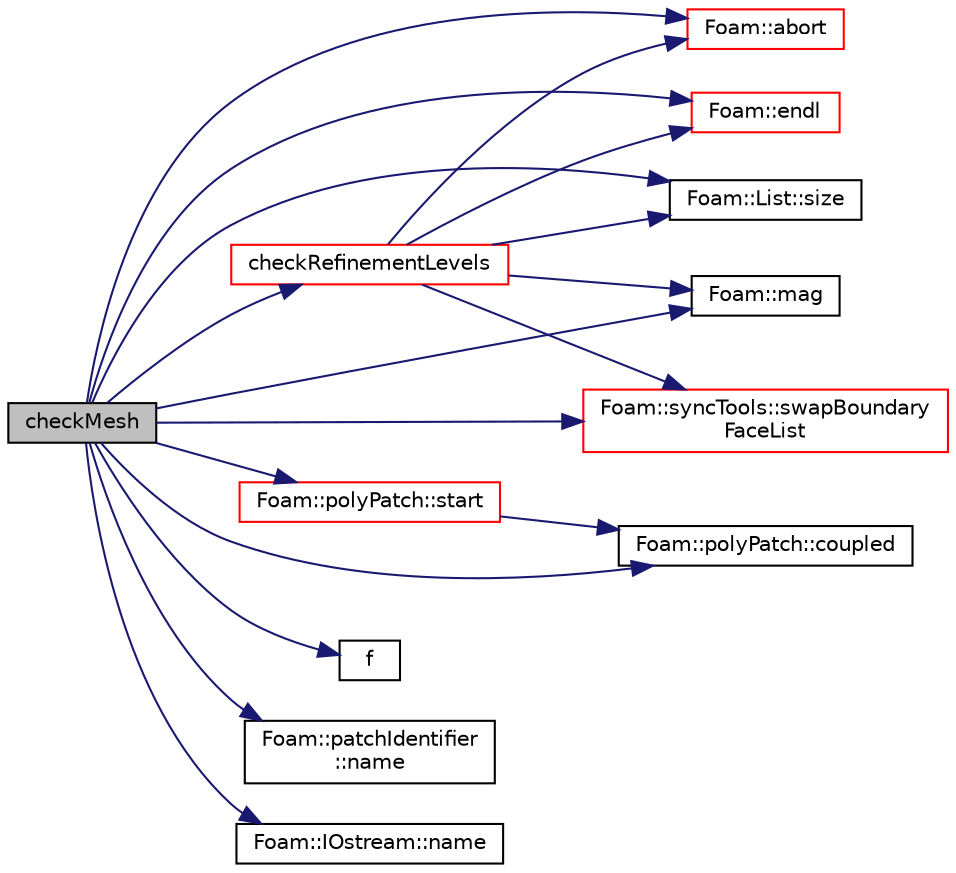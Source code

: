 digraph "checkMesh"
{
  bgcolor="transparent";
  edge [fontname="Helvetica",fontsize="10",labelfontname="Helvetica",labelfontsize="10"];
  node [fontname="Helvetica",fontsize="10",shape=record];
  rankdir="LR";
  Node5492 [label="checkMesh",height=0.2,width=0.4,color="black", fillcolor="grey75", style="filled", fontcolor="black"];
  Node5492 -> Node5493 [color="midnightblue",fontsize="10",style="solid",fontname="Helvetica"];
  Node5493 [label="Foam::abort",height=0.2,width=0.4,color="red",URL="$a21851.html#a447107a607d03e417307c203fa5fb44b"];
  Node5492 -> Node5538 [color="midnightblue",fontsize="10",style="solid",fontname="Helvetica"];
  Node5538 [label="checkRefinementLevels",height=0.2,width=0.4,color="red",URL="$a22413.html#a02570ed86624586145fa5b8bb20a2d12",tooltip="Debug: Check 2:1 consistency across faces. "];
  Node5538 -> Node5500 [color="midnightblue",fontsize="10",style="solid",fontname="Helvetica"];
  Node5500 [label="Foam::endl",height=0.2,width=0.4,color="red",URL="$a21851.html#a2db8fe02a0d3909e9351bb4275b23ce4",tooltip="Add newline and flush stream. "];
  Node5538 -> Node5539 [color="midnightblue",fontsize="10",style="solid",fontname="Helvetica"];
  Node5539 [label="Foam::List::size",height=0.2,width=0.4,color="black",URL="$a26833.html#a8a5f6fa29bd4b500caf186f60245b384",tooltip="Override size to be inconsistent with allocated storage. "];
  Node5538 -> Node5493 [color="midnightblue",fontsize="10",style="solid",fontname="Helvetica"];
  Node5538 -> Node5540 [color="midnightblue",fontsize="10",style="solid",fontname="Helvetica"];
  Node5540 [label="Foam::mag",height=0.2,width=0.4,color="black",URL="$a21851.html#a929da2a3fdcf3dacbbe0487d3a330dae"];
  Node5538 -> Node5541 [color="midnightblue",fontsize="10",style="solid",fontname="Helvetica"];
  Node5541 [label="Foam::syncTools::swapBoundary\lFaceList",height=0.2,width=0.4,color="red",URL="$a28657.html#a30e4f2ce2c2399c35f5d674bdb7c07fd",tooltip="Swap coupled boundary face values. "];
  Node5492 -> Node5549 [color="midnightblue",fontsize="10",style="solid",fontname="Helvetica"];
  Node5549 [label="Foam::polyPatch::coupled",height=0.2,width=0.4,color="black",URL="$a28633.html#a39c01db0e66d00fe0621a0c7e5fc4ead",tooltip="Return true if this patch is geometrically coupled (i.e. faces and. "];
  Node5492 -> Node5500 [color="midnightblue",fontsize="10",style="solid",fontname="Helvetica"];
  Node5492 -> Node5686 [color="midnightblue",fontsize="10",style="solid",fontname="Helvetica"];
  Node5686 [label="f",height=0.2,width=0.4,color="black",URL="$a18335.html#a888be93833ac7a23170555c69c690288"];
  Node5492 -> Node5540 [color="midnightblue",fontsize="10",style="solid",fontname="Helvetica"];
  Node5492 -> Node5865 [color="midnightblue",fontsize="10",style="solid",fontname="Helvetica"];
  Node5865 [label="Foam::patchIdentifier\l::name",height=0.2,width=0.4,color="black",URL="$a28273.html#acc80e00a8ac919288fb55bd14cc88bf6",tooltip="Return name. "];
  Node5492 -> Node5866 [color="midnightblue",fontsize="10",style="solid",fontname="Helvetica"];
  Node5866 [label="Foam::IOstream::name",height=0.2,width=0.4,color="black",URL="$a27333.html#a41b2d01e5fd6e1bc71a895d8b8a86308",tooltip="Return the name of the stream. "];
  Node5492 -> Node5539 [color="midnightblue",fontsize="10",style="solid",fontname="Helvetica"];
  Node5492 -> Node5547 [color="midnightblue",fontsize="10",style="solid",fontname="Helvetica"];
  Node5547 [label="Foam::polyPatch::start",height=0.2,width=0.4,color="red",URL="$a28633.html#a6bfd3e3abb11e98bdb4b98671cec1234",tooltip="Return start label of this patch in the polyMesh face list. "];
  Node5547 -> Node5549 [color="midnightblue",fontsize="10",style="solid",fontname="Helvetica"];
  Node5492 -> Node5541 [color="midnightblue",fontsize="10",style="solid",fontname="Helvetica"];
}
